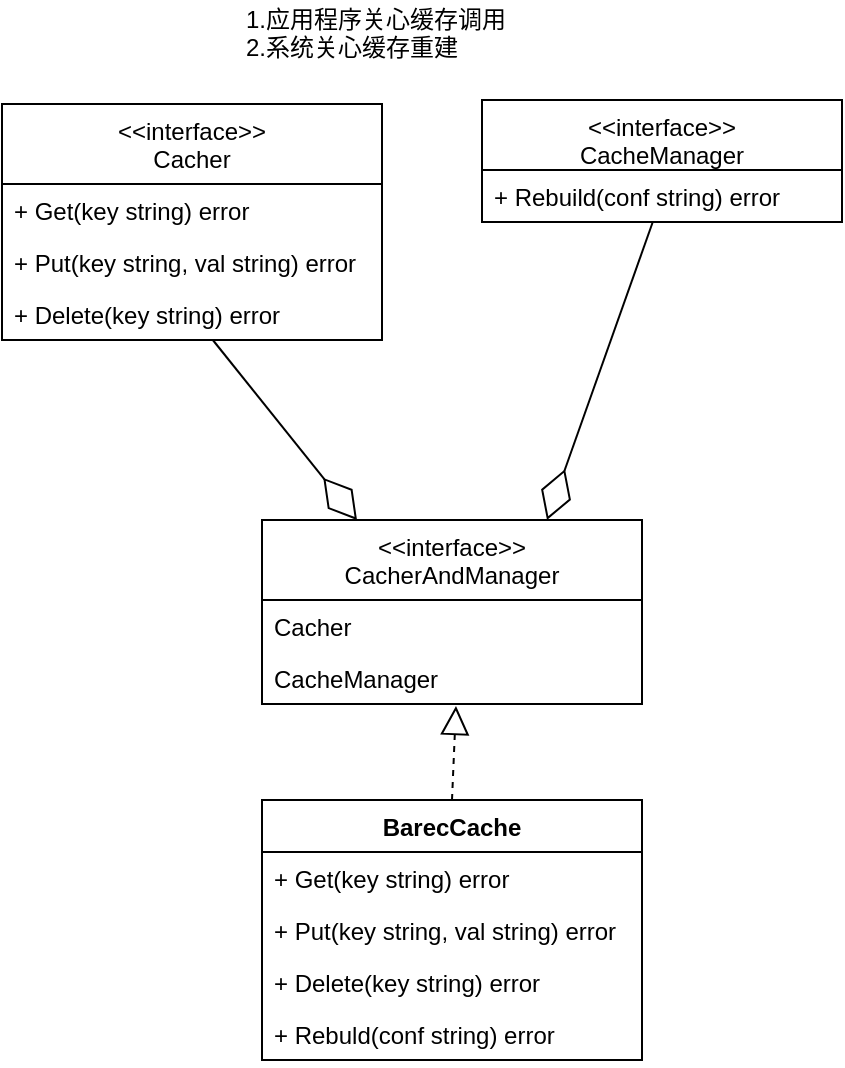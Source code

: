 <mxfile version="12.2.4" pages="1"><diagram id="yDmwUlHkaAeVlbWllpB_" name="Page-2"><mxGraphModel dx="1045" dy="755" grid="1" gridSize="10" guides="1" tooltips="1" connect="1" arrows="1" fold="1" page="1" pageScale="1" pageWidth="850" pageHeight="1100" math="0" shadow="0"><root><mxCell id="ZlVvFPEWEW70C27wSN0o-0"/><mxCell id="ZlVvFPEWEW70C27wSN0o-1" parent="ZlVvFPEWEW70C27wSN0o-0"/><mxCell id="ZD0qAVuKLAOLWwwxLcRb-1" value="1.应用程序关心缓存调用&lt;br&gt;2.系统关心缓存重建" style="text;html=1;resizable=0;points=[];autosize=1;align=left;verticalAlign=top;spacingTop=-4;" parent="ZlVvFPEWEW70C27wSN0o-1" vertex="1"><mxGeometry x="270" y="190" width="150" height="30" as="geometry"/></mxCell><mxCell id="ZD0qAVuKLAOLWwwxLcRb-2" value="&lt;&lt;interface&gt;&gt;&#10;Cacher" style="swimlane;fontStyle=0;align=center;verticalAlign=top;childLayout=stackLayout;horizontal=1;startSize=40;horizontalStack=0;resizeParent=1;resizeParentMax=0;resizeLast=0;collapsible=1;marginBottom=0;" parent="ZlVvFPEWEW70C27wSN0o-1" vertex="1"><mxGeometry x="150" y="242" width="190" height="118" as="geometry"/></mxCell><mxCell id="ZD0qAVuKLAOLWwwxLcRb-5" value="+ Get(key string) error" style="text;strokeColor=none;fillColor=none;align=left;verticalAlign=top;spacingLeft=4;spacingRight=4;overflow=hidden;rotatable=0;points=[[0,0.5],[1,0.5]];portConstraint=eastwest;" parent="ZD0qAVuKLAOLWwwxLcRb-2" vertex="1"><mxGeometry y="40" width="190" height="26" as="geometry"/></mxCell><mxCell id="ZD0qAVuKLAOLWwwxLcRb-6" value="+ Put(key string, val string) error" style="text;strokeColor=none;fillColor=none;align=left;verticalAlign=top;spacingLeft=4;spacingRight=4;overflow=hidden;rotatable=0;points=[[0,0.5],[1,0.5]];portConstraint=eastwest;" parent="ZD0qAVuKLAOLWwwxLcRb-2" vertex="1"><mxGeometry y="66" width="190" height="26" as="geometry"/></mxCell><mxCell id="ZD0qAVuKLAOLWwwxLcRb-7" value="+ Delete(key string) error" style="text;strokeColor=none;fillColor=none;align=left;verticalAlign=top;spacingLeft=4;spacingRight=4;overflow=hidden;rotatable=0;points=[[0,0.5],[1,0.5]];portConstraint=eastwest;" parent="ZD0qAVuKLAOLWwwxLcRb-2" vertex="1"><mxGeometry y="92" width="190" height="26" as="geometry"/></mxCell><mxCell id="ZD0qAVuKLAOLWwwxLcRb-8" value="&lt;&lt;interface&gt;&gt;&#10;CacheManager" style="swimlane;fontStyle=0;align=center;verticalAlign=top;childLayout=stackLayout;horizontal=1;startSize=35;horizontalStack=0;resizeParent=1;resizeParentMax=0;resizeLast=0;collapsible=1;marginBottom=0;" parent="ZlVvFPEWEW70C27wSN0o-1" vertex="1"><mxGeometry x="390" y="240" width="180" height="61" as="geometry"/></mxCell><mxCell id="ZD0qAVuKLAOLWwwxLcRb-9" value="+ Rebuild(conf string) error" style="text;strokeColor=none;fillColor=none;align=left;verticalAlign=top;spacingLeft=4;spacingRight=4;overflow=hidden;rotatable=0;points=[[0,0.5],[1,0.5]];portConstraint=eastwest;" parent="ZD0qAVuKLAOLWwwxLcRb-8" vertex="1"><mxGeometry y="35" width="180" height="26" as="geometry"/></mxCell><mxCell id="ZD0qAVuKLAOLWwwxLcRb-20" value="" style="endArrow=diamondThin;endFill=0;endSize=24;html=1;shadow=0;entryX=0.75;entryY=0;entryDx=0;entryDy=0;" parent="ZlVvFPEWEW70C27wSN0o-1" source="ZD0qAVuKLAOLWwwxLcRb-9" target="ZD0qAVuKLAOLWwwxLcRb-10" edge="1"><mxGeometry width="160" relative="1" as="geometry"><mxPoint x="490" y="370" as="sourcePoint"/><mxPoint x="407.04" y="428.46" as="targetPoint"/></mxGeometry></mxCell><mxCell id="ZD0qAVuKLAOLWwwxLcRb-21" value="" style="endArrow=diamondThin;endFill=0;endSize=24;html=1;shadow=0;entryX=0.25;entryY=0;entryDx=0;entryDy=0;" parent="ZlVvFPEWEW70C27wSN0o-1" source="ZD0qAVuKLAOLWwwxLcRb-7" target="ZD0qAVuKLAOLWwwxLcRb-10" edge="1"><mxGeometry width="160" relative="1" as="geometry"><mxPoint x="90" y="510" as="sourcePoint"/><mxPoint x="320" y="430" as="targetPoint"/></mxGeometry></mxCell><mxCell id="ZD0qAVuKLAOLWwwxLcRb-22" value="BarecCache" style="swimlane;fontStyle=1;align=center;verticalAlign=top;childLayout=stackLayout;horizontal=1;startSize=26;horizontalStack=0;resizeParent=1;resizeParentMax=0;resizeLast=0;collapsible=1;marginBottom=0;" parent="ZlVvFPEWEW70C27wSN0o-1" vertex="1"><mxGeometry x="280" y="590" width="190" height="130" as="geometry"/></mxCell><mxCell id="ZD0qAVuKLAOLWwwxLcRb-23" value="+ Get(key string) error" style="text;strokeColor=none;fillColor=none;align=left;verticalAlign=top;spacingLeft=4;spacingRight=4;overflow=hidden;rotatable=0;points=[[0,0.5],[1,0.5]];portConstraint=eastwest;" parent="ZD0qAVuKLAOLWwwxLcRb-22" vertex="1"><mxGeometry y="26" width="190" height="26" as="geometry"/></mxCell><mxCell id="ZD0qAVuKLAOLWwwxLcRb-25" value="+ Put(key string, val string) error" style="text;strokeColor=none;fillColor=none;align=left;verticalAlign=top;spacingLeft=4;spacingRight=4;overflow=hidden;rotatable=0;points=[[0,0.5],[1,0.5]];portConstraint=eastwest;" parent="ZD0qAVuKLAOLWwwxLcRb-22" vertex="1"><mxGeometry y="52" width="190" height="26" as="geometry"/></mxCell><mxCell id="ZD0qAVuKLAOLWwwxLcRb-26" value="+ Delete(key string) error" style="text;strokeColor=none;fillColor=none;align=left;verticalAlign=top;spacingLeft=4;spacingRight=4;overflow=hidden;rotatable=0;points=[[0,0.5],[1,0.5]];portConstraint=eastwest;" parent="ZD0qAVuKLAOLWwwxLcRb-22" vertex="1"><mxGeometry y="78" width="190" height="26" as="geometry"/></mxCell><mxCell id="ZD0qAVuKLAOLWwwxLcRb-27" value="+ Rebuld(conf string) error" style="text;strokeColor=none;fillColor=none;align=left;verticalAlign=top;spacingLeft=4;spacingRight=4;overflow=hidden;rotatable=0;points=[[0,0.5],[1,0.5]];portConstraint=eastwest;" parent="ZD0qAVuKLAOLWwwxLcRb-22" vertex="1"><mxGeometry y="104" width="190" height="26" as="geometry"/></mxCell><mxCell id="ZD0qAVuKLAOLWwwxLcRb-28" value="" style="endArrow=block;dashed=1;endFill=0;endSize=12;html=1;shadow=0;exitX=0.5;exitY=0;exitDx=0;exitDy=0;" parent="ZlVvFPEWEW70C27wSN0o-1" source="ZD0qAVuKLAOLWwwxLcRb-22" edge="1"><mxGeometry width="160" relative="1" as="geometry"><mxPoint x="130" y="530" as="sourcePoint"/><mxPoint x="377" y="543" as="targetPoint"/></mxGeometry></mxCell><mxCell id="ZD0qAVuKLAOLWwwxLcRb-10" value="&lt;&lt;interface&gt;&gt;&#10;CacherAndManager" style="swimlane;fontStyle=0;align=center;verticalAlign=top;childLayout=stackLayout;horizontal=1;startSize=40;horizontalStack=0;resizeParent=1;resizeParentMax=0;resizeLast=0;collapsible=1;marginBottom=0;" parent="ZlVvFPEWEW70C27wSN0o-1" vertex="1"><mxGeometry x="280" y="450" width="190" height="92" as="geometry"/></mxCell><mxCell id="ZD0qAVuKLAOLWwwxLcRb-11" value="Cacher" style="text;strokeColor=none;fillColor=none;align=left;verticalAlign=top;spacingLeft=4;spacingRight=4;overflow=hidden;rotatable=0;points=[[0,0.5],[1,0.5]];portConstraint=eastwest;" parent="ZD0qAVuKLAOLWwwxLcRb-10" vertex="1"><mxGeometry y="40" width="190" height="26" as="geometry"/></mxCell><mxCell id="ZD0qAVuKLAOLWwwxLcRb-13" value="CacheManager" style="text;strokeColor=none;fillColor=none;align=left;verticalAlign=top;spacingLeft=4;spacingRight=4;overflow=hidden;rotatable=0;points=[[0,0.5],[1,0.5]];portConstraint=eastwest;" parent="ZD0qAVuKLAOLWwwxLcRb-10" vertex="1"><mxGeometry y="66" width="190" height="26" as="geometry"/></mxCell></root></mxGraphModel></diagram></mxfile>
